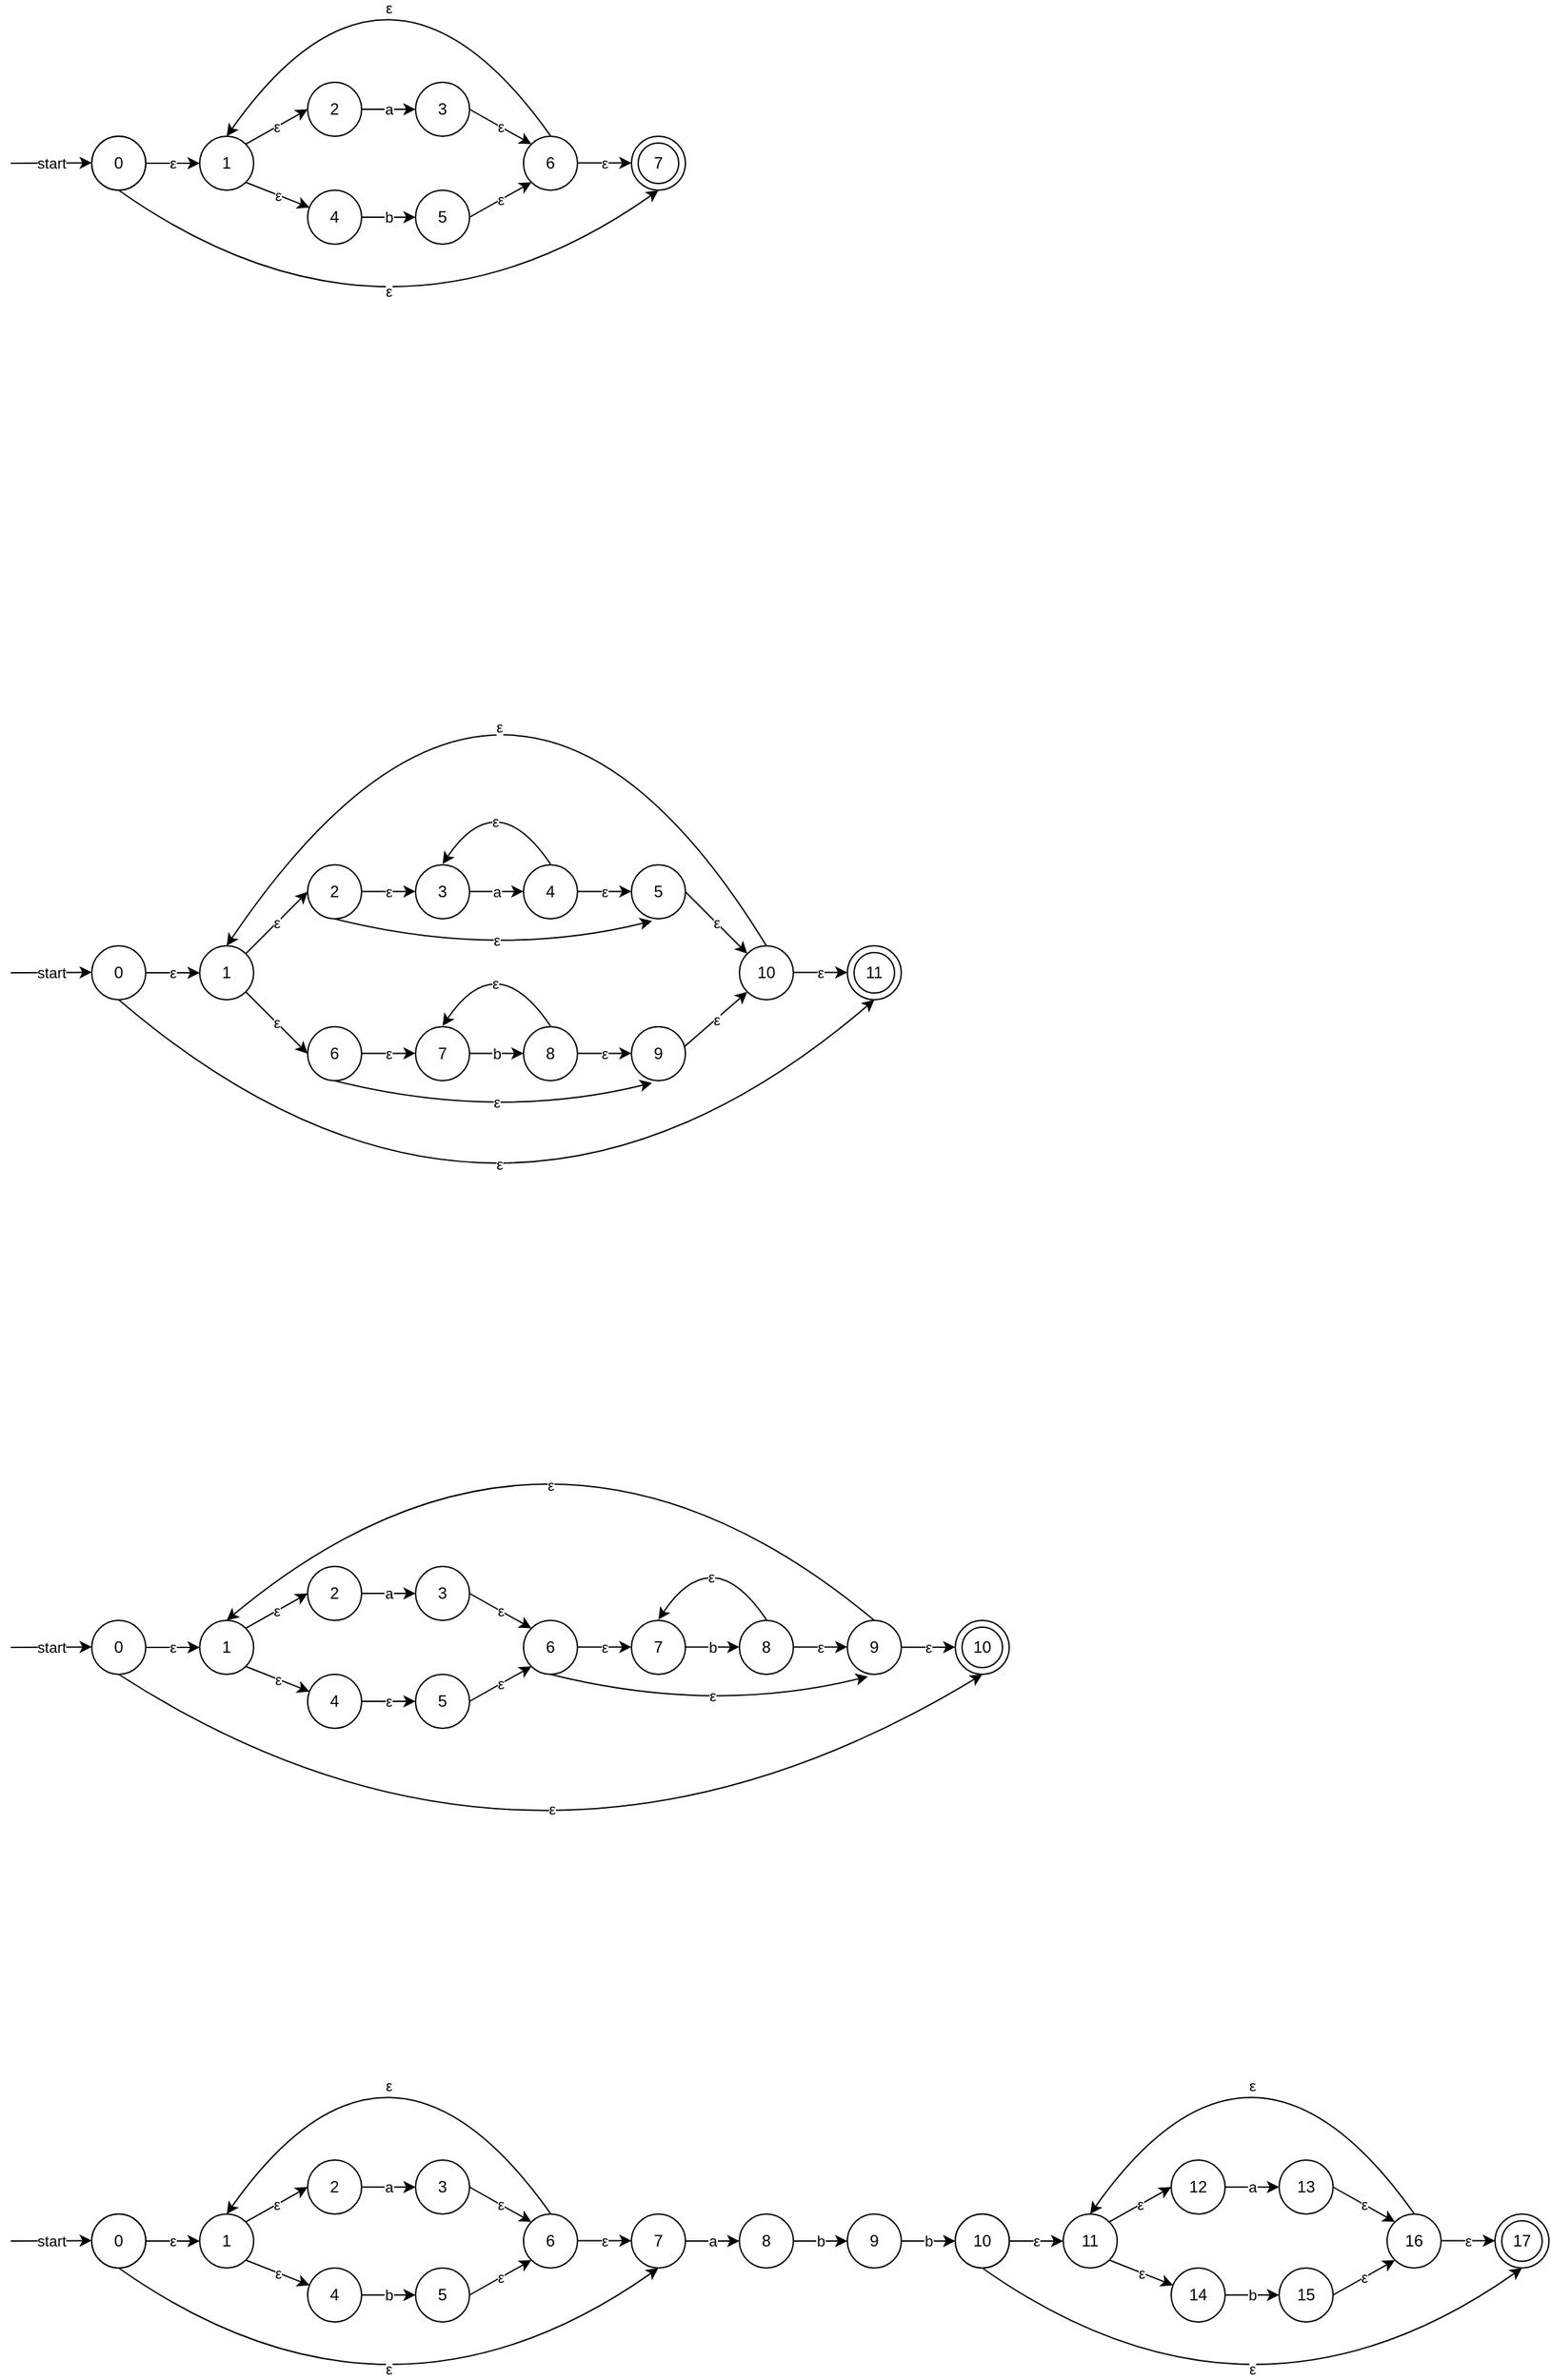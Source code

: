 <mxfile version="21.1.2" type="github">
  <diagram name="第 1 页" id="FzGQrjMJjPNIgCdw_Wz4">
    <mxGraphModel dx="1435" dy="719" grid="1" gridSize="10" guides="1" tooltips="1" connect="1" arrows="1" fold="1" page="1" pageScale="1" pageWidth="827" pageHeight="1169" math="0" shadow="0">
      <root>
        <mxCell id="0" />
        <mxCell id="1" parent="0" />
        <mxCell id="OOd0eDpM8RUQgSAuVJhv-1" value="1" style="ellipse;whiteSpace=wrap;html=1;aspect=fixed;" parent="1" vertex="1">
          <mxGeometry x="200" y="140" width="40" height="40" as="geometry" />
        </mxCell>
        <mxCell id="OOd0eDpM8RUQgSAuVJhv-3" value="2" style="ellipse;whiteSpace=wrap;html=1;aspect=fixed;" parent="1" vertex="1">
          <mxGeometry x="280" y="100" width="40" height="40" as="geometry" />
        </mxCell>
        <mxCell id="OOd0eDpM8RUQgSAuVJhv-4" value="3" style="ellipse;whiteSpace=wrap;html=1;aspect=fixed;" parent="1" vertex="1">
          <mxGeometry x="360" y="100" width="40" height="40" as="geometry" />
        </mxCell>
        <mxCell id="OOd0eDpM8RUQgSAuVJhv-5" value="4" style="ellipse;whiteSpace=wrap;html=1;aspect=fixed;" parent="1" vertex="1">
          <mxGeometry x="280" y="180" width="40" height="40" as="geometry" />
        </mxCell>
        <mxCell id="OOd0eDpM8RUQgSAuVJhv-6" value="5" style="ellipse;whiteSpace=wrap;html=1;aspect=fixed;" parent="1" vertex="1">
          <mxGeometry x="360" y="180" width="40" height="40" as="geometry" />
        </mxCell>
        <mxCell id="OOd0eDpM8RUQgSAuVJhv-7" value="6" style="ellipse;whiteSpace=wrap;html=1;aspect=fixed;" parent="1" vertex="1">
          <mxGeometry x="440" y="140" width="40" height="40" as="geometry" />
        </mxCell>
        <mxCell id="OOd0eDpM8RUQgSAuVJhv-10" value="" style="endArrow=classic;html=1;rounded=0;entryX=0;entryY=0.5;entryDx=0;entryDy=0;exitX=1;exitY=0;exitDx=0;exitDy=0;" parent="1" source="OOd0eDpM8RUQgSAuVJhv-1" target="OOd0eDpM8RUQgSAuVJhv-3" edge="1">
          <mxGeometry relative="1" as="geometry">
            <mxPoint x="230" y="160" as="sourcePoint" />
            <mxPoint x="320" y="170" as="targetPoint" />
          </mxGeometry>
        </mxCell>
        <mxCell id="OOd0eDpM8RUQgSAuVJhv-11" value="ε" style="edgeLabel;resizable=0;html=1;align=center;verticalAlign=middle;" parent="OOd0eDpM8RUQgSAuVJhv-10" connectable="0" vertex="1">
          <mxGeometry relative="1" as="geometry" />
        </mxCell>
        <mxCell id="OOd0eDpM8RUQgSAuVJhv-12" value="" style="endArrow=classic;html=1;rounded=0;exitX=1;exitY=1;exitDx=0;exitDy=0;" parent="1" source="OOd0eDpM8RUQgSAuVJhv-1" target="OOd0eDpM8RUQgSAuVJhv-5" edge="1">
          <mxGeometry relative="1" as="geometry">
            <mxPoint x="234" y="173" as="sourcePoint" />
            <mxPoint x="280" y="147" as="targetPoint" />
          </mxGeometry>
        </mxCell>
        <mxCell id="OOd0eDpM8RUQgSAuVJhv-13" value="ε" style="edgeLabel;resizable=0;html=1;align=center;verticalAlign=middle;" parent="OOd0eDpM8RUQgSAuVJhv-12" connectable="0" vertex="1">
          <mxGeometry relative="1" as="geometry" />
        </mxCell>
        <mxCell id="OOd0eDpM8RUQgSAuVJhv-14" value="" style="endArrow=classic;html=1;rounded=0;entryX=0;entryY=0;entryDx=0;entryDy=0;exitX=1;exitY=0.5;exitDx=0;exitDy=0;" parent="1" source="OOd0eDpM8RUQgSAuVJhv-4" target="OOd0eDpM8RUQgSAuVJhv-7" edge="1">
          <mxGeometry relative="1" as="geometry">
            <mxPoint x="254" y="166" as="sourcePoint" />
            <mxPoint x="300" y="140" as="targetPoint" />
          </mxGeometry>
        </mxCell>
        <mxCell id="OOd0eDpM8RUQgSAuVJhv-15" value="ε" style="edgeLabel;resizable=0;html=1;align=center;verticalAlign=middle;" parent="OOd0eDpM8RUQgSAuVJhv-14" connectable="0" vertex="1">
          <mxGeometry relative="1" as="geometry" />
        </mxCell>
        <mxCell id="OOd0eDpM8RUQgSAuVJhv-16" value="" style="endArrow=classic;html=1;rounded=0;entryX=0;entryY=1;entryDx=0;entryDy=0;exitX=1;exitY=0.5;exitDx=0;exitDy=0;" parent="1" source="OOd0eDpM8RUQgSAuVJhv-6" target="OOd0eDpM8RUQgSAuVJhv-7" edge="1">
          <mxGeometry relative="1" as="geometry">
            <mxPoint x="264" y="176" as="sourcePoint" />
            <mxPoint x="310" y="150" as="targetPoint" />
          </mxGeometry>
        </mxCell>
        <mxCell id="OOd0eDpM8RUQgSAuVJhv-17" value="ε" style="edgeLabel;resizable=0;html=1;align=center;verticalAlign=middle;" parent="OOd0eDpM8RUQgSAuVJhv-16" connectable="0" vertex="1">
          <mxGeometry relative="1" as="geometry" />
        </mxCell>
        <mxCell id="OOd0eDpM8RUQgSAuVJhv-18" value="" style="endArrow=classic;html=1;rounded=0;entryX=0;entryY=0.5;entryDx=0;entryDy=0;exitX=1;exitY=0.5;exitDx=0;exitDy=0;" parent="1" source="OOd0eDpM8RUQgSAuVJhv-3" target="OOd0eDpM8RUQgSAuVJhv-4" edge="1">
          <mxGeometry relative="1" as="geometry">
            <mxPoint x="274" y="186" as="sourcePoint" />
            <mxPoint x="320" y="160" as="targetPoint" />
          </mxGeometry>
        </mxCell>
        <mxCell id="OOd0eDpM8RUQgSAuVJhv-19" value="a" style="edgeLabel;resizable=0;html=1;align=center;verticalAlign=middle;" parent="OOd0eDpM8RUQgSAuVJhv-18" connectable="0" vertex="1">
          <mxGeometry relative="1" as="geometry" />
        </mxCell>
        <mxCell id="OOd0eDpM8RUQgSAuVJhv-20" value="" style="endArrow=classic;html=1;rounded=0;entryX=0;entryY=0.5;entryDx=0;entryDy=0;" parent="1" target="OOd0eDpM8RUQgSAuVJhv-6" edge="1">
          <mxGeometry relative="1" as="geometry">
            <mxPoint x="320" y="200" as="sourcePoint" />
            <mxPoint x="330" y="170" as="targetPoint" />
          </mxGeometry>
        </mxCell>
        <mxCell id="OOd0eDpM8RUQgSAuVJhv-21" value="b" style="edgeLabel;resizable=0;html=1;align=center;verticalAlign=middle;" parent="OOd0eDpM8RUQgSAuVJhv-20" connectable="0" vertex="1">
          <mxGeometry relative="1" as="geometry" />
        </mxCell>
        <mxCell id="OOd0eDpM8RUQgSAuVJhv-22" value="" style="ellipse;whiteSpace=wrap;html=1;aspect=fixed;" parent="1" vertex="1">
          <mxGeometry x="120" y="140" width="40" height="40" as="geometry" />
        </mxCell>
        <mxCell id="OOd0eDpM8RUQgSAuVJhv-24" value="" style="ellipse;whiteSpace=wrap;html=1;aspect=fixed;" parent="1" vertex="1">
          <mxGeometry x="520" y="140" width="40" height="40" as="geometry" />
        </mxCell>
        <mxCell id="OOd0eDpM8RUQgSAuVJhv-23" value="7" style="ellipse;whiteSpace=wrap;html=1;aspect=fixed;" parent="1" vertex="1">
          <mxGeometry x="525" y="145" width="30" height="30" as="geometry" />
        </mxCell>
        <mxCell id="OOd0eDpM8RUQgSAuVJhv-25" value="" style="endArrow=classic;html=1;rounded=0;" parent="1" edge="1">
          <mxGeometry relative="1" as="geometry">
            <mxPoint x="160" y="160" as="sourcePoint" />
            <mxPoint x="200" y="160" as="targetPoint" />
          </mxGeometry>
        </mxCell>
        <mxCell id="OOd0eDpM8RUQgSAuVJhv-26" value="ε" style="edgeLabel;resizable=0;html=1;align=center;verticalAlign=middle;" parent="OOd0eDpM8RUQgSAuVJhv-25" connectable="0" vertex="1">
          <mxGeometry relative="1" as="geometry" />
        </mxCell>
        <mxCell id="OOd0eDpM8RUQgSAuVJhv-27" value="" style="endArrow=classic;html=1;rounded=0;" parent="1" edge="1">
          <mxGeometry relative="1" as="geometry">
            <mxPoint x="480" y="159.8" as="sourcePoint" />
            <mxPoint x="520" y="159.8" as="targetPoint" />
          </mxGeometry>
        </mxCell>
        <mxCell id="OOd0eDpM8RUQgSAuVJhv-28" value="ε" style="edgeLabel;resizable=0;html=1;align=center;verticalAlign=middle;" parent="OOd0eDpM8RUQgSAuVJhv-27" connectable="0" vertex="1">
          <mxGeometry relative="1" as="geometry" />
        </mxCell>
        <mxCell id="OOd0eDpM8RUQgSAuVJhv-29" value="" style="endArrow=classic;html=1;entryX=0.5;entryY=0;entryDx=0;entryDy=0;curved=1;" parent="1" target="OOd0eDpM8RUQgSAuVJhv-1" edge="1">
          <mxGeometry relative="1" as="geometry">
            <mxPoint x="460" y="139.6" as="sourcePoint" />
            <mxPoint x="500" y="139.6" as="targetPoint" />
            <Array as="points">
              <mxPoint x="340" y="-30" />
            </Array>
          </mxGeometry>
        </mxCell>
        <mxCell id="OOd0eDpM8RUQgSAuVJhv-30" value="ε" style="edgeLabel;resizable=0;html=1;align=center;verticalAlign=middle;" parent="OOd0eDpM8RUQgSAuVJhv-29" connectable="0" vertex="1">
          <mxGeometry relative="1" as="geometry">
            <mxPoint y="75" as="offset" />
          </mxGeometry>
        </mxCell>
        <mxCell id="OOd0eDpM8RUQgSAuVJhv-31" value="" style="endArrow=classic;html=1;exitX=0.5;exitY=1;exitDx=0;exitDy=0;entryX=0.5;entryY=1;entryDx=0;entryDy=0;curved=1;" parent="1" source="OOd0eDpM8RUQgSAuVJhv-22" target="OOd0eDpM8RUQgSAuVJhv-24" edge="1">
          <mxGeometry relative="1" as="geometry">
            <mxPoint x="260" y="131" as="sourcePoint" />
            <mxPoint x="360" y="131" as="targetPoint" />
            <Array as="points">
              <mxPoint x="340" y="321" />
            </Array>
          </mxGeometry>
        </mxCell>
        <mxCell id="OOd0eDpM8RUQgSAuVJhv-32" value="ε" style="edgeLabel;resizable=0;html=1;align=center;verticalAlign=middle;" parent="OOd0eDpM8RUQgSAuVJhv-31" connectable="0" vertex="1">
          <mxGeometry relative="1" as="geometry">
            <mxPoint y="-66" as="offset" />
          </mxGeometry>
        </mxCell>
        <mxCell id="OOd0eDpM8RUQgSAuVJhv-33" value="" style="endArrow=classic;html=1;rounded=0;" parent="1" edge="1">
          <mxGeometry relative="1" as="geometry">
            <mxPoint x="60" y="160" as="sourcePoint" />
            <mxPoint x="120" y="159.66" as="targetPoint" />
          </mxGeometry>
        </mxCell>
        <mxCell id="OOd0eDpM8RUQgSAuVJhv-34" value="start" style="edgeLabel;resizable=0;html=1;align=center;verticalAlign=middle;" parent="OOd0eDpM8RUQgSAuVJhv-33" connectable="0" vertex="1">
          <mxGeometry relative="1" as="geometry">
            <mxPoint as="offset" />
          </mxGeometry>
        </mxCell>
        <mxCell id="OOd0eDpM8RUQgSAuVJhv-121" value="start" style="edgeLabel;resizable=0;html=1;align=center;verticalAlign=middle;" parent="OOd0eDpM8RUQgSAuVJhv-33" connectable="0" vertex="1">
          <mxGeometry relative="1" as="geometry">
            <mxPoint as="offset" />
          </mxGeometry>
        </mxCell>
        <mxCell id="OOd0eDpM8RUQgSAuVJhv-65" value="3" style="ellipse;whiteSpace=wrap;html=1;aspect=fixed;" parent="1" vertex="1">
          <mxGeometry x="360" y="680.0" width="40" height="40" as="geometry" />
        </mxCell>
        <mxCell id="OOd0eDpM8RUQgSAuVJhv-66" value="4" style="ellipse;whiteSpace=wrap;html=1;aspect=fixed;" parent="1" vertex="1">
          <mxGeometry x="440" y="680.0" width="40" height="40" as="geometry" />
        </mxCell>
        <mxCell id="OOd0eDpM8RUQgSAuVJhv-67" value="" style="endArrow=classic;html=1;rounded=0;entryX=0;entryY=0.5;entryDx=0;entryDy=0;exitX=1;exitY=0.5;exitDx=0;exitDy=0;" parent="1" edge="1">
          <mxGeometry relative="1" as="geometry">
            <mxPoint x="400" y="699.71" as="sourcePoint" />
            <mxPoint x="440" y="699.71" as="targetPoint" />
          </mxGeometry>
        </mxCell>
        <mxCell id="OOd0eDpM8RUQgSAuVJhv-68" value="a" style="edgeLabel;resizable=0;html=1;align=center;verticalAlign=middle;" parent="OOd0eDpM8RUQgSAuVJhv-67" connectable="0" vertex="1">
          <mxGeometry relative="1" as="geometry" />
        </mxCell>
        <mxCell id="OOd0eDpM8RUQgSAuVJhv-69" value="2" style="ellipse;whiteSpace=wrap;html=1;aspect=fixed;" parent="1" vertex="1">
          <mxGeometry x="280" y="680.0" width="40" height="40" as="geometry" />
        </mxCell>
        <mxCell id="OOd0eDpM8RUQgSAuVJhv-70" value="5" style="ellipse;whiteSpace=wrap;html=1;aspect=fixed;" parent="1" vertex="1">
          <mxGeometry x="520" y="680.0" width="40" height="40" as="geometry" />
        </mxCell>
        <mxCell id="OOd0eDpM8RUQgSAuVJhv-72" value="" style="endArrow=classic;html=1;rounded=0;" parent="1" edge="1">
          <mxGeometry relative="1" as="geometry">
            <mxPoint x="320" y="699.71" as="sourcePoint" />
            <mxPoint x="360" y="699.71" as="targetPoint" />
          </mxGeometry>
        </mxCell>
        <mxCell id="OOd0eDpM8RUQgSAuVJhv-73" value="ε" style="edgeLabel;resizable=0;html=1;align=center;verticalAlign=middle;" parent="OOd0eDpM8RUQgSAuVJhv-72" connectable="0" vertex="1">
          <mxGeometry relative="1" as="geometry" />
        </mxCell>
        <mxCell id="OOd0eDpM8RUQgSAuVJhv-74" value="" style="endArrow=classic;html=1;rounded=0;" parent="1" edge="1">
          <mxGeometry relative="1" as="geometry">
            <mxPoint x="480" y="699.71" as="sourcePoint" />
            <mxPoint x="520" y="699.71" as="targetPoint" />
          </mxGeometry>
        </mxCell>
        <mxCell id="OOd0eDpM8RUQgSAuVJhv-75" value="ε" style="edgeLabel;resizable=0;html=1;align=center;verticalAlign=middle;" parent="OOd0eDpM8RUQgSAuVJhv-74" connectable="0" vertex="1">
          <mxGeometry relative="1" as="geometry" />
        </mxCell>
        <mxCell id="OOd0eDpM8RUQgSAuVJhv-79" value="" style="endArrow=classic;html=1;exitX=0.5;exitY=0;exitDx=0;exitDy=0;entryX=0.5;entryY=0;entryDx=0;entryDy=0;curved=1;" parent="1" edge="1">
          <mxGeometry relative="1" as="geometry">
            <mxPoint x="460" y="679.43" as="sourcePoint" />
            <mxPoint x="380" y="679.43" as="targetPoint" />
            <Array as="points">
              <mxPoint x="420" y="620" />
            </Array>
          </mxGeometry>
        </mxCell>
        <mxCell id="OOd0eDpM8RUQgSAuVJhv-80" value="ε" style="edgeLabel;resizable=0;html=1;align=center;verticalAlign=middle;" parent="OOd0eDpM8RUQgSAuVJhv-79" connectable="0" vertex="1">
          <mxGeometry relative="1" as="geometry">
            <mxPoint x="-1" y="28" as="offset" />
          </mxGeometry>
        </mxCell>
        <mxCell id="OOd0eDpM8RUQgSAuVJhv-81" value="" style="endArrow=classic;html=1;entryX=0.382;entryY=1.039;entryDx=0;entryDy=0;entryPerimeter=0;curved=1;" parent="1" target="OOd0eDpM8RUQgSAuVJhv-70" edge="1">
          <mxGeometry relative="1" as="geometry">
            <mxPoint x="300" y="720" as="sourcePoint" />
            <mxPoint x="400" y="720" as="targetPoint" />
            <Array as="points">
              <mxPoint x="420" y="750" />
            </Array>
          </mxGeometry>
        </mxCell>
        <mxCell id="OOd0eDpM8RUQgSAuVJhv-82" value="ε" style="edgeLabel;resizable=0;html=1;align=center;verticalAlign=middle;" parent="OOd0eDpM8RUQgSAuVJhv-81" connectable="0" vertex="1">
          <mxGeometry relative="1" as="geometry">
            <mxPoint x="2" y="-14" as="offset" />
          </mxGeometry>
        </mxCell>
        <mxCell id="OOd0eDpM8RUQgSAuVJhv-96" value="7" style="ellipse;whiteSpace=wrap;html=1;aspect=fixed;" parent="1" vertex="1">
          <mxGeometry x="360" y="800.0" width="40" height="40" as="geometry" />
        </mxCell>
        <mxCell id="OOd0eDpM8RUQgSAuVJhv-97" value="8" style="ellipse;whiteSpace=wrap;html=1;aspect=fixed;" parent="1" vertex="1">
          <mxGeometry x="440" y="800.0" width="40" height="40" as="geometry" />
        </mxCell>
        <mxCell id="OOd0eDpM8RUQgSAuVJhv-98" value="" style="endArrow=classic;html=1;rounded=0;entryX=0;entryY=0.5;entryDx=0;entryDy=0;exitX=1;exitY=0.5;exitDx=0;exitDy=0;" parent="1" edge="1">
          <mxGeometry relative="1" as="geometry">
            <mxPoint x="400" y="819.71" as="sourcePoint" />
            <mxPoint x="440" y="819.71" as="targetPoint" />
          </mxGeometry>
        </mxCell>
        <mxCell id="OOd0eDpM8RUQgSAuVJhv-99" value="b" style="edgeLabel;resizable=0;html=1;align=center;verticalAlign=middle;" parent="OOd0eDpM8RUQgSAuVJhv-98" connectable="0" vertex="1">
          <mxGeometry relative="1" as="geometry" />
        </mxCell>
        <mxCell id="OOd0eDpM8RUQgSAuVJhv-100" value="6" style="ellipse;whiteSpace=wrap;html=1;aspect=fixed;" parent="1" vertex="1">
          <mxGeometry x="280" y="800.0" width="40" height="40" as="geometry" />
        </mxCell>
        <mxCell id="OOd0eDpM8RUQgSAuVJhv-101" value="9" style="ellipse;whiteSpace=wrap;html=1;aspect=fixed;" parent="1" vertex="1">
          <mxGeometry x="520" y="800.0" width="40" height="40" as="geometry" />
        </mxCell>
        <mxCell id="OOd0eDpM8RUQgSAuVJhv-102" value="" style="endArrow=classic;html=1;rounded=0;" parent="1" edge="1">
          <mxGeometry relative="1" as="geometry">
            <mxPoint x="320" y="819.71" as="sourcePoint" />
            <mxPoint x="360" y="819.71" as="targetPoint" />
          </mxGeometry>
        </mxCell>
        <mxCell id="OOd0eDpM8RUQgSAuVJhv-103" value="ε" style="edgeLabel;resizable=0;html=1;align=center;verticalAlign=middle;" parent="OOd0eDpM8RUQgSAuVJhv-102" connectable="0" vertex="1">
          <mxGeometry relative="1" as="geometry" />
        </mxCell>
        <mxCell id="OOd0eDpM8RUQgSAuVJhv-104" value="" style="endArrow=classic;html=1;rounded=0;" parent="1" edge="1">
          <mxGeometry relative="1" as="geometry">
            <mxPoint x="480" y="819.71" as="sourcePoint" />
            <mxPoint x="520" y="819.71" as="targetPoint" />
          </mxGeometry>
        </mxCell>
        <mxCell id="OOd0eDpM8RUQgSAuVJhv-105" value="ε" style="edgeLabel;resizable=0;html=1;align=center;verticalAlign=middle;" parent="OOd0eDpM8RUQgSAuVJhv-104" connectable="0" vertex="1">
          <mxGeometry relative="1" as="geometry" />
        </mxCell>
        <mxCell id="OOd0eDpM8RUQgSAuVJhv-106" value="" style="endArrow=classic;html=1;exitX=0.5;exitY=0;exitDx=0;exitDy=0;entryX=0.5;entryY=0;entryDx=0;entryDy=0;curved=1;" parent="1" edge="1">
          <mxGeometry relative="1" as="geometry">
            <mxPoint x="460" y="799.43" as="sourcePoint" />
            <mxPoint x="380" y="799.43" as="targetPoint" />
            <Array as="points">
              <mxPoint x="420" y="740" />
            </Array>
          </mxGeometry>
        </mxCell>
        <mxCell id="OOd0eDpM8RUQgSAuVJhv-107" value="ε" style="edgeLabel;resizable=0;html=1;align=center;verticalAlign=middle;" parent="OOd0eDpM8RUQgSAuVJhv-106" connectable="0" vertex="1">
          <mxGeometry relative="1" as="geometry">
            <mxPoint x="-1" y="28" as="offset" />
          </mxGeometry>
        </mxCell>
        <mxCell id="OOd0eDpM8RUQgSAuVJhv-108" value="" style="endArrow=classic;html=1;entryX=0.382;entryY=1.039;entryDx=0;entryDy=0;entryPerimeter=0;curved=1;" parent="1" target="OOd0eDpM8RUQgSAuVJhv-101" edge="1">
          <mxGeometry relative="1" as="geometry">
            <mxPoint x="300" y="840" as="sourcePoint" />
            <mxPoint x="400" y="840" as="targetPoint" />
            <Array as="points">
              <mxPoint x="420" y="870" />
            </Array>
          </mxGeometry>
        </mxCell>
        <mxCell id="OOd0eDpM8RUQgSAuVJhv-109" value="ε" style="edgeLabel;resizable=0;html=1;align=center;verticalAlign=middle;" parent="OOd0eDpM8RUQgSAuVJhv-108" connectable="0" vertex="1">
          <mxGeometry relative="1" as="geometry">
            <mxPoint x="2" y="-14" as="offset" />
          </mxGeometry>
        </mxCell>
        <mxCell id="OOd0eDpM8RUQgSAuVJhv-110" value="1" style="ellipse;whiteSpace=wrap;html=1;aspect=fixed;" parent="1" vertex="1">
          <mxGeometry x="200" y="740" width="40" height="40" as="geometry" />
        </mxCell>
        <mxCell id="OOd0eDpM8RUQgSAuVJhv-111" value="" style="endArrow=classic;html=1;rounded=0;entryX=0;entryY=0.5;entryDx=0;entryDy=0;exitX=1;exitY=0;exitDx=0;exitDy=0;" parent="1" source="OOd0eDpM8RUQgSAuVJhv-110" target="OOd0eDpM8RUQgSAuVJhv-69" edge="1">
          <mxGeometry relative="1" as="geometry">
            <mxPoint x="210" y="760" as="sourcePoint" />
            <mxPoint x="260" y="720" as="targetPoint" />
          </mxGeometry>
        </mxCell>
        <mxCell id="OOd0eDpM8RUQgSAuVJhv-112" value="ε" style="edgeLabel;resizable=0;html=1;align=center;verticalAlign=middle;" parent="OOd0eDpM8RUQgSAuVJhv-111" connectable="0" vertex="1">
          <mxGeometry relative="1" as="geometry" />
        </mxCell>
        <mxCell id="OOd0eDpM8RUQgSAuVJhv-113" value="" style="endArrow=classic;html=1;rounded=0;exitX=1;exitY=1;exitDx=0;exitDy=0;entryX=0;entryY=0.5;entryDx=0;entryDy=0;" parent="1" source="OOd0eDpM8RUQgSAuVJhv-110" target="OOd0eDpM8RUQgSAuVJhv-100" edge="1">
          <mxGeometry relative="1" as="geometry">
            <mxPoint x="214" y="773" as="sourcePoint" />
            <mxPoint x="261" y="793" as="targetPoint" />
          </mxGeometry>
        </mxCell>
        <mxCell id="OOd0eDpM8RUQgSAuVJhv-114" value="ε" style="edgeLabel;resizable=0;html=1;align=center;verticalAlign=middle;" parent="OOd0eDpM8RUQgSAuVJhv-113" connectable="0" vertex="1">
          <mxGeometry relative="1" as="geometry" />
        </mxCell>
        <mxCell id="OOd0eDpM8RUQgSAuVJhv-115" value="10" style="ellipse;whiteSpace=wrap;html=1;aspect=fixed;" parent="1" vertex="1">
          <mxGeometry x="600" y="740" width="40" height="40" as="geometry" />
        </mxCell>
        <mxCell id="OOd0eDpM8RUQgSAuVJhv-116" value="" style="endArrow=classic;html=1;rounded=0;entryX=0;entryY=0;entryDx=0;entryDy=0;exitX=1;exitY=0.5;exitDx=0;exitDy=0;" parent="1" source="OOd0eDpM8RUQgSAuVJhv-70" target="OOd0eDpM8RUQgSAuVJhv-115" edge="1">
          <mxGeometry relative="1" as="geometry">
            <mxPoint x="570" y="720" as="sourcePoint" />
            <mxPoint x="470" y="740" as="targetPoint" />
          </mxGeometry>
        </mxCell>
        <mxCell id="OOd0eDpM8RUQgSAuVJhv-117" value="ε" style="edgeLabel;resizable=0;html=1;align=center;verticalAlign=middle;" parent="OOd0eDpM8RUQgSAuVJhv-116" connectable="0" vertex="1">
          <mxGeometry relative="1" as="geometry" />
        </mxCell>
        <mxCell id="OOd0eDpM8RUQgSAuVJhv-118" value="" style="endArrow=classic;html=1;rounded=0;entryX=0;entryY=1;entryDx=0;entryDy=0;exitX=0.982;exitY=0.368;exitDx=0;exitDy=0;exitPerimeter=0;" parent="1" source="OOd0eDpM8RUQgSAuVJhv-101" target="OOd0eDpM8RUQgSAuVJhv-115" edge="1">
          <mxGeometry relative="1" as="geometry">
            <mxPoint x="570" y="800" as="sourcePoint" />
            <mxPoint x="480" y="750" as="targetPoint" />
          </mxGeometry>
        </mxCell>
        <mxCell id="OOd0eDpM8RUQgSAuVJhv-119" value="ε" style="edgeLabel;resizable=0;html=1;align=center;verticalAlign=middle;" parent="OOd0eDpM8RUQgSAuVJhv-118" connectable="0" vertex="1">
          <mxGeometry relative="1" as="geometry" />
        </mxCell>
        <mxCell id="OOd0eDpM8RUQgSAuVJhv-120" value="0" style="ellipse;whiteSpace=wrap;html=1;aspect=fixed;" parent="1" vertex="1">
          <mxGeometry x="120" y="140" width="40" height="40" as="geometry" />
        </mxCell>
        <mxCell id="OOd0eDpM8RUQgSAuVJhv-122" value="" style="endArrow=classic;html=1;rounded=0;" parent="1" edge="1">
          <mxGeometry relative="1" as="geometry">
            <mxPoint x="160" y="760" as="sourcePoint" />
            <mxPoint x="200" y="760" as="targetPoint" />
          </mxGeometry>
        </mxCell>
        <mxCell id="OOd0eDpM8RUQgSAuVJhv-123" value="ε" style="edgeLabel;resizable=0;html=1;align=center;verticalAlign=middle;" parent="OOd0eDpM8RUQgSAuVJhv-122" connectable="0" vertex="1">
          <mxGeometry relative="1" as="geometry" />
        </mxCell>
        <mxCell id="OOd0eDpM8RUQgSAuVJhv-124" value="" style="endArrow=classic;html=1;rounded=0;" parent="1" edge="1">
          <mxGeometry relative="1" as="geometry">
            <mxPoint x="60" y="760" as="sourcePoint" />
            <mxPoint x="120" y="759.66" as="targetPoint" />
          </mxGeometry>
        </mxCell>
        <mxCell id="OOd0eDpM8RUQgSAuVJhv-125" value="start" style="edgeLabel;resizable=0;html=1;align=center;verticalAlign=middle;" parent="OOd0eDpM8RUQgSAuVJhv-124" connectable="0" vertex="1">
          <mxGeometry relative="1" as="geometry">
            <mxPoint as="offset" />
          </mxGeometry>
        </mxCell>
        <mxCell id="OOd0eDpM8RUQgSAuVJhv-126" value="start" style="edgeLabel;resizable=0;html=1;align=center;verticalAlign=middle;" parent="OOd0eDpM8RUQgSAuVJhv-124" connectable="0" vertex="1">
          <mxGeometry relative="1" as="geometry">
            <mxPoint as="offset" />
          </mxGeometry>
        </mxCell>
        <mxCell id="OOd0eDpM8RUQgSAuVJhv-127" value="0" style="ellipse;whiteSpace=wrap;html=1;aspect=fixed;" parent="1" vertex="1">
          <mxGeometry x="120" y="740" width="40" height="40" as="geometry" />
        </mxCell>
        <mxCell id="OOd0eDpM8RUQgSAuVJhv-128" value="" style="ellipse;whiteSpace=wrap;html=1;aspect=fixed;" parent="1" vertex="1">
          <mxGeometry x="680" y="740" width="40" height="40" as="geometry" />
        </mxCell>
        <mxCell id="OOd0eDpM8RUQgSAuVJhv-129" value="11" style="ellipse;whiteSpace=wrap;html=1;aspect=fixed;" parent="1" vertex="1">
          <mxGeometry x="685" y="745" width="30" height="30" as="geometry" />
        </mxCell>
        <mxCell id="OOd0eDpM8RUQgSAuVJhv-130" value="" style="endArrow=classic;html=1;rounded=0;" parent="1" edge="1">
          <mxGeometry relative="1" as="geometry">
            <mxPoint x="640" y="759.8" as="sourcePoint" />
            <mxPoint x="680" y="759.8" as="targetPoint" />
          </mxGeometry>
        </mxCell>
        <mxCell id="OOd0eDpM8RUQgSAuVJhv-131" value="ε" style="edgeLabel;resizable=0;html=1;align=center;verticalAlign=middle;" parent="OOd0eDpM8RUQgSAuVJhv-130" connectable="0" vertex="1">
          <mxGeometry relative="1" as="geometry" />
        </mxCell>
        <mxCell id="OOd0eDpM8RUQgSAuVJhv-132" value="" style="endArrow=classic;html=1;exitX=0.5;exitY=0;exitDx=0;exitDy=0;entryX=0.5;entryY=0;entryDx=0;entryDy=0;curved=1;" parent="1" source="OOd0eDpM8RUQgSAuVJhv-115" target="OOd0eDpM8RUQgSAuVJhv-110" edge="1">
          <mxGeometry relative="1" as="geometry">
            <mxPoint x="330" y="550" as="sourcePoint" />
            <mxPoint x="430" y="550" as="targetPoint" />
            <Array as="points">
              <mxPoint x="430" y="430" />
            </Array>
          </mxGeometry>
        </mxCell>
        <mxCell id="OOd0eDpM8RUQgSAuVJhv-133" value="ε" style="edgeLabel;resizable=0;html=1;align=center;verticalAlign=middle;" parent="OOd0eDpM8RUQgSAuVJhv-132" connectable="0" vertex="1">
          <mxGeometry relative="1" as="geometry">
            <mxPoint x="-5" y="143" as="offset" />
          </mxGeometry>
        </mxCell>
        <mxCell id="OOd0eDpM8RUQgSAuVJhv-134" value="" style="endArrow=classic;html=1;entryX=0.5;entryY=1;entryDx=0;entryDy=0;curved=1;exitX=0.5;exitY=1;exitDx=0;exitDy=0;" parent="1" source="OOd0eDpM8RUQgSAuVJhv-127" target="OOd0eDpM8RUQgSAuVJhv-128" edge="1">
          <mxGeometry relative="1" as="geometry">
            <mxPoint x="120" y="780" as="sourcePoint" />
            <mxPoint x="220" y="780" as="targetPoint" />
            <Array as="points">
              <mxPoint x="420" y="1020" />
            </Array>
          </mxGeometry>
        </mxCell>
        <mxCell id="OOd0eDpM8RUQgSAuVJhv-135" value="ε" style="edgeLabel;resizable=0;html=1;align=center;verticalAlign=middle;" parent="OOd0eDpM8RUQgSAuVJhv-134" connectable="0" vertex="1">
          <mxGeometry relative="1" as="geometry">
            <mxPoint x="2" y="-118" as="offset" />
          </mxGeometry>
        </mxCell>
        <mxCell id="OOd0eDpM8RUQgSAuVJhv-137" value="1" style="ellipse;whiteSpace=wrap;html=1;aspect=fixed;" parent="1" vertex="1">
          <mxGeometry x="200" y="1240" width="40" height="40" as="geometry" />
        </mxCell>
        <mxCell id="OOd0eDpM8RUQgSAuVJhv-138" value="2" style="ellipse;whiteSpace=wrap;html=1;aspect=fixed;" parent="1" vertex="1">
          <mxGeometry x="280" y="1200" width="40" height="40" as="geometry" />
        </mxCell>
        <mxCell id="OOd0eDpM8RUQgSAuVJhv-139" value="3" style="ellipse;whiteSpace=wrap;html=1;aspect=fixed;" parent="1" vertex="1">
          <mxGeometry x="360" y="1200" width="40" height="40" as="geometry" />
        </mxCell>
        <mxCell id="OOd0eDpM8RUQgSAuVJhv-140" value="4" style="ellipse;whiteSpace=wrap;html=1;aspect=fixed;" parent="1" vertex="1">
          <mxGeometry x="280" y="1280" width="40" height="40" as="geometry" />
        </mxCell>
        <mxCell id="OOd0eDpM8RUQgSAuVJhv-141" value="5" style="ellipse;whiteSpace=wrap;html=1;aspect=fixed;" parent="1" vertex="1">
          <mxGeometry x="360" y="1280" width="40" height="40" as="geometry" />
        </mxCell>
        <mxCell id="OOd0eDpM8RUQgSAuVJhv-142" value="6" style="ellipse;whiteSpace=wrap;html=1;aspect=fixed;" parent="1" vertex="1">
          <mxGeometry x="440" y="1240" width="40" height="40" as="geometry" />
        </mxCell>
        <mxCell id="OOd0eDpM8RUQgSAuVJhv-143" value="" style="endArrow=classic;html=1;rounded=0;entryX=0;entryY=0.5;entryDx=0;entryDy=0;exitX=1;exitY=0;exitDx=0;exitDy=0;" parent="1" source="OOd0eDpM8RUQgSAuVJhv-137" target="OOd0eDpM8RUQgSAuVJhv-138" edge="1">
          <mxGeometry relative="1" as="geometry">
            <mxPoint x="230" y="1260" as="sourcePoint" />
            <mxPoint x="320" y="1270" as="targetPoint" />
          </mxGeometry>
        </mxCell>
        <mxCell id="OOd0eDpM8RUQgSAuVJhv-144" value="ε" style="edgeLabel;resizable=0;html=1;align=center;verticalAlign=middle;" parent="OOd0eDpM8RUQgSAuVJhv-143" connectable="0" vertex="1">
          <mxGeometry relative="1" as="geometry" />
        </mxCell>
        <mxCell id="OOd0eDpM8RUQgSAuVJhv-145" value="" style="endArrow=classic;html=1;rounded=0;exitX=1;exitY=1;exitDx=0;exitDy=0;" parent="1" source="OOd0eDpM8RUQgSAuVJhv-137" target="OOd0eDpM8RUQgSAuVJhv-140" edge="1">
          <mxGeometry relative="1" as="geometry">
            <mxPoint x="234" y="1273" as="sourcePoint" />
            <mxPoint x="280" y="1247" as="targetPoint" />
          </mxGeometry>
        </mxCell>
        <mxCell id="OOd0eDpM8RUQgSAuVJhv-146" value="ε" style="edgeLabel;resizable=0;html=1;align=center;verticalAlign=middle;" parent="OOd0eDpM8RUQgSAuVJhv-145" connectable="0" vertex="1">
          <mxGeometry relative="1" as="geometry" />
        </mxCell>
        <mxCell id="OOd0eDpM8RUQgSAuVJhv-147" value="" style="endArrow=classic;html=1;rounded=0;entryX=0;entryY=0;entryDx=0;entryDy=0;exitX=1;exitY=0.5;exitDx=0;exitDy=0;" parent="1" source="OOd0eDpM8RUQgSAuVJhv-139" target="OOd0eDpM8RUQgSAuVJhv-142" edge="1">
          <mxGeometry relative="1" as="geometry">
            <mxPoint x="254" y="1266" as="sourcePoint" />
            <mxPoint x="300" y="1240" as="targetPoint" />
          </mxGeometry>
        </mxCell>
        <mxCell id="OOd0eDpM8RUQgSAuVJhv-148" value="ε" style="edgeLabel;resizable=0;html=1;align=center;verticalAlign=middle;" parent="OOd0eDpM8RUQgSAuVJhv-147" connectable="0" vertex="1">
          <mxGeometry relative="1" as="geometry" />
        </mxCell>
        <mxCell id="OOd0eDpM8RUQgSAuVJhv-149" value="" style="endArrow=classic;html=1;rounded=0;entryX=0;entryY=1;entryDx=0;entryDy=0;exitX=1;exitY=0.5;exitDx=0;exitDy=0;" parent="1" source="OOd0eDpM8RUQgSAuVJhv-141" target="OOd0eDpM8RUQgSAuVJhv-142" edge="1">
          <mxGeometry relative="1" as="geometry">
            <mxPoint x="264" y="1276" as="sourcePoint" />
            <mxPoint x="310" y="1250" as="targetPoint" />
          </mxGeometry>
        </mxCell>
        <mxCell id="OOd0eDpM8RUQgSAuVJhv-150" value="ε" style="edgeLabel;resizable=0;html=1;align=center;verticalAlign=middle;" parent="OOd0eDpM8RUQgSAuVJhv-149" connectable="0" vertex="1">
          <mxGeometry relative="1" as="geometry" />
        </mxCell>
        <mxCell id="OOd0eDpM8RUQgSAuVJhv-151" value="" style="endArrow=classic;html=1;rounded=0;entryX=0;entryY=0.5;entryDx=0;entryDy=0;exitX=1;exitY=0.5;exitDx=0;exitDy=0;" parent="1" source="OOd0eDpM8RUQgSAuVJhv-138" target="OOd0eDpM8RUQgSAuVJhv-139" edge="1">
          <mxGeometry relative="1" as="geometry">
            <mxPoint x="274" y="1286" as="sourcePoint" />
            <mxPoint x="320" y="1260" as="targetPoint" />
          </mxGeometry>
        </mxCell>
        <mxCell id="OOd0eDpM8RUQgSAuVJhv-152" value="a" style="edgeLabel;resizable=0;html=1;align=center;verticalAlign=middle;" parent="OOd0eDpM8RUQgSAuVJhv-151" connectable="0" vertex="1">
          <mxGeometry relative="1" as="geometry" />
        </mxCell>
        <mxCell id="OOd0eDpM8RUQgSAuVJhv-153" value="" style="endArrow=classic;html=1;rounded=0;entryX=0;entryY=0.5;entryDx=0;entryDy=0;" parent="1" target="OOd0eDpM8RUQgSAuVJhv-141" edge="1">
          <mxGeometry relative="1" as="geometry">
            <mxPoint x="320" y="1300" as="sourcePoint" />
            <mxPoint x="330" y="1270" as="targetPoint" />
          </mxGeometry>
        </mxCell>
        <mxCell id="OOd0eDpM8RUQgSAuVJhv-154" value="ε" style="edgeLabel;resizable=0;html=1;align=center;verticalAlign=middle;" parent="OOd0eDpM8RUQgSAuVJhv-153" connectable="0" vertex="1">
          <mxGeometry relative="1" as="geometry" />
        </mxCell>
        <mxCell id="OOd0eDpM8RUQgSAuVJhv-156" value="7" style="ellipse;whiteSpace=wrap;html=1;aspect=fixed;" parent="1" vertex="1">
          <mxGeometry x="520" y="1240" width="40" height="40" as="geometry" />
        </mxCell>
        <mxCell id="OOd0eDpM8RUQgSAuVJhv-157" value="8" style="ellipse;whiteSpace=wrap;html=1;aspect=fixed;" parent="1" vertex="1">
          <mxGeometry x="600" y="1240" width="40" height="40" as="geometry" />
        </mxCell>
        <mxCell id="OOd0eDpM8RUQgSAuVJhv-158" value="" style="endArrow=classic;html=1;rounded=0;entryX=0;entryY=0.5;entryDx=0;entryDy=0;exitX=1;exitY=0.5;exitDx=0;exitDy=0;" parent="1" edge="1">
          <mxGeometry relative="1" as="geometry">
            <mxPoint x="560" y="1259.71" as="sourcePoint" />
            <mxPoint x="600" y="1259.71" as="targetPoint" />
          </mxGeometry>
        </mxCell>
        <mxCell id="OOd0eDpM8RUQgSAuVJhv-159" value="b" style="edgeLabel;resizable=0;html=1;align=center;verticalAlign=middle;" parent="OOd0eDpM8RUQgSAuVJhv-158" connectable="0" vertex="1">
          <mxGeometry relative="1" as="geometry" />
        </mxCell>
        <mxCell id="OOd0eDpM8RUQgSAuVJhv-161" value="9" style="ellipse;whiteSpace=wrap;html=1;aspect=fixed;" parent="1" vertex="1">
          <mxGeometry x="680" y="1240" width="40" height="40" as="geometry" />
        </mxCell>
        <mxCell id="OOd0eDpM8RUQgSAuVJhv-162" value="" style="endArrow=classic;html=1;rounded=0;" parent="1" edge="1">
          <mxGeometry relative="1" as="geometry">
            <mxPoint x="480" y="1259.71" as="sourcePoint" />
            <mxPoint x="520" y="1259.71" as="targetPoint" />
          </mxGeometry>
        </mxCell>
        <mxCell id="OOd0eDpM8RUQgSAuVJhv-163" value="ε" style="edgeLabel;resizable=0;html=1;align=center;verticalAlign=middle;" parent="OOd0eDpM8RUQgSAuVJhv-162" connectable="0" vertex="1">
          <mxGeometry relative="1" as="geometry" />
        </mxCell>
        <mxCell id="OOd0eDpM8RUQgSAuVJhv-164" value="" style="endArrow=classic;html=1;rounded=0;" parent="1" edge="1">
          <mxGeometry relative="1" as="geometry">
            <mxPoint x="640" y="1259.71" as="sourcePoint" />
            <mxPoint x="680" y="1259.71" as="targetPoint" />
          </mxGeometry>
        </mxCell>
        <mxCell id="OOd0eDpM8RUQgSAuVJhv-165" value="ε" style="edgeLabel;resizable=0;html=1;align=center;verticalAlign=middle;" parent="OOd0eDpM8RUQgSAuVJhv-164" connectable="0" vertex="1">
          <mxGeometry relative="1" as="geometry" />
        </mxCell>
        <mxCell id="OOd0eDpM8RUQgSAuVJhv-166" value="" style="endArrow=classic;html=1;exitX=0.5;exitY=0;exitDx=0;exitDy=0;entryX=0.5;entryY=0;entryDx=0;entryDy=0;curved=1;" parent="1" edge="1">
          <mxGeometry relative="1" as="geometry">
            <mxPoint x="620" y="1239.43" as="sourcePoint" />
            <mxPoint x="540" y="1239.43" as="targetPoint" />
            <Array as="points">
              <mxPoint x="580" y="1180" />
            </Array>
          </mxGeometry>
        </mxCell>
        <mxCell id="OOd0eDpM8RUQgSAuVJhv-167" value="ε" style="edgeLabel;resizable=0;html=1;align=center;verticalAlign=middle;" parent="OOd0eDpM8RUQgSAuVJhv-166" connectable="0" vertex="1">
          <mxGeometry relative="1" as="geometry">
            <mxPoint x="-1" y="28" as="offset" />
          </mxGeometry>
        </mxCell>
        <mxCell id="OOd0eDpM8RUQgSAuVJhv-168" value="" style="endArrow=classic;html=1;entryX=0.382;entryY=1.039;entryDx=0;entryDy=0;entryPerimeter=0;curved=1;" parent="1" target="OOd0eDpM8RUQgSAuVJhv-161" edge="1">
          <mxGeometry relative="1" as="geometry">
            <mxPoint x="460" y="1280" as="sourcePoint" />
            <mxPoint x="560" y="1280" as="targetPoint" />
            <Array as="points">
              <mxPoint x="580" y="1310" />
            </Array>
          </mxGeometry>
        </mxCell>
        <mxCell id="OOd0eDpM8RUQgSAuVJhv-169" value="ε" style="edgeLabel;resizable=0;html=1;align=center;verticalAlign=middle;" parent="OOd0eDpM8RUQgSAuVJhv-168" connectable="0" vertex="1">
          <mxGeometry relative="1" as="geometry">
            <mxPoint x="2" y="-14" as="offset" />
          </mxGeometry>
        </mxCell>
        <mxCell id="OOd0eDpM8RUQgSAuVJhv-170" value="" style="endArrow=classic;html=1;rounded=0;" parent="1" edge="1">
          <mxGeometry relative="1" as="geometry">
            <mxPoint x="160" y="1260" as="sourcePoint" />
            <mxPoint x="200" y="1260" as="targetPoint" />
          </mxGeometry>
        </mxCell>
        <mxCell id="OOd0eDpM8RUQgSAuVJhv-171" value="ε" style="edgeLabel;resizable=0;html=1;align=center;verticalAlign=middle;" parent="OOd0eDpM8RUQgSAuVJhv-170" connectable="0" vertex="1">
          <mxGeometry relative="1" as="geometry" />
        </mxCell>
        <mxCell id="OOd0eDpM8RUQgSAuVJhv-172" value="" style="endArrow=classic;html=1;rounded=0;" parent="1" edge="1">
          <mxGeometry relative="1" as="geometry">
            <mxPoint x="60" y="1260" as="sourcePoint" />
            <mxPoint x="120" y="1259.66" as="targetPoint" />
          </mxGeometry>
        </mxCell>
        <mxCell id="OOd0eDpM8RUQgSAuVJhv-173" value="start" style="edgeLabel;resizable=0;html=1;align=center;verticalAlign=middle;" parent="OOd0eDpM8RUQgSAuVJhv-172" connectable="0" vertex="1">
          <mxGeometry relative="1" as="geometry">
            <mxPoint as="offset" />
          </mxGeometry>
        </mxCell>
        <mxCell id="OOd0eDpM8RUQgSAuVJhv-174" value="start" style="edgeLabel;resizable=0;html=1;align=center;verticalAlign=middle;" parent="OOd0eDpM8RUQgSAuVJhv-172" connectable="0" vertex="1">
          <mxGeometry relative="1" as="geometry">
            <mxPoint as="offset" />
          </mxGeometry>
        </mxCell>
        <mxCell id="OOd0eDpM8RUQgSAuVJhv-175" value="0" style="ellipse;whiteSpace=wrap;html=1;aspect=fixed;" parent="1" vertex="1">
          <mxGeometry x="120" y="1240" width="40" height="40" as="geometry" />
        </mxCell>
        <mxCell id="OOd0eDpM8RUQgSAuVJhv-180" value="" style="ellipse;whiteSpace=wrap;html=1;aspect=fixed;" parent="1" vertex="1">
          <mxGeometry x="760" y="1240" width="40" height="40" as="geometry" />
        </mxCell>
        <mxCell id="OOd0eDpM8RUQgSAuVJhv-181" value="10" style="ellipse;whiteSpace=wrap;html=1;aspect=fixed;" parent="1" vertex="1">
          <mxGeometry x="765" y="1245" width="30" height="30" as="geometry" />
        </mxCell>
        <mxCell id="OOd0eDpM8RUQgSAuVJhv-182" value="" style="endArrow=classic;html=1;rounded=0;" parent="1" edge="1">
          <mxGeometry relative="1" as="geometry">
            <mxPoint x="720" y="1259.86" as="sourcePoint" />
            <mxPoint x="760" y="1259.86" as="targetPoint" />
          </mxGeometry>
        </mxCell>
        <mxCell id="OOd0eDpM8RUQgSAuVJhv-183" value="ε" style="edgeLabel;resizable=0;html=1;align=center;verticalAlign=middle;" parent="OOd0eDpM8RUQgSAuVJhv-182" connectable="0" vertex="1">
          <mxGeometry relative="1" as="geometry" />
        </mxCell>
        <mxCell id="OOd0eDpM8RUQgSAuVJhv-184" value="" style="endArrow=classic;html=1;entryX=0.5;entryY=0;entryDx=0;entryDy=0;curved=1;" parent="1" target="OOd0eDpM8RUQgSAuVJhv-137" edge="1">
          <mxGeometry relative="1" as="geometry">
            <mxPoint x="700" y="1240" as="sourcePoint" />
            <mxPoint x="800" y="1240" as="targetPoint" />
            <Array as="points">
              <mxPoint x="460" y="1040" />
            </Array>
          </mxGeometry>
        </mxCell>
        <mxCell id="OOd0eDpM8RUQgSAuVJhv-185" value="ε" style="edgeLabel;resizable=0;html=1;align=center;verticalAlign=middle;" parent="OOd0eDpM8RUQgSAuVJhv-184" connectable="0" vertex="1">
          <mxGeometry relative="1" as="geometry">
            <mxPoint y="100" as="offset" />
          </mxGeometry>
        </mxCell>
        <mxCell id="OOd0eDpM8RUQgSAuVJhv-186" value="" style="endArrow=classic;html=1;entryX=0.5;entryY=1;entryDx=0;entryDy=0;curved=1;" parent="1" target="OOd0eDpM8RUQgSAuVJhv-180" edge="1">
          <mxGeometry relative="1" as="geometry">
            <mxPoint x="140" y="1280" as="sourcePoint" />
            <mxPoint x="240" y="1280" as="targetPoint" />
            <Array as="points">
              <mxPoint x="450" y="1480" />
            </Array>
          </mxGeometry>
        </mxCell>
        <mxCell id="OOd0eDpM8RUQgSAuVJhv-187" value="ε" style="edgeLabel;resizable=0;html=1;align=center;verticalAlign=middle;" parent="OOd0eDpM8RUQgSAuVJhv-186" connectable="0" vertex="1">
          <mxGeometry relative="1" as="geometry">
            <mxPoint x="3" y="-96" as="offset" />
          </mxGeometry>
        </mxCell>
        <mxCell id="OOd0eDpM8RUQgSAuVJhv-188" value="1" style="ellipse;whiteSpace=wrap;html=1;aspect=fixed;" parent="1" vertex="1">
          <mxGeometry x="200" y="1680" width="40" height="40" as="geometry" />
        </mxCell>
        <mxCell id="OOd0eDpM8RUQgSAuVJhv-189" value="2" style="ellipse;whiteSpace=wrap;html=1;aspect=fixed;" parent="1" vertex="1">
          <mxGeometry x="280" y="1640" width="40" height="40" as="geometry" />
        </mxCell>
        <mxCell id="OOd0eDpM8RUQgSAuVJhv-190" value="3" style="ellipse;whiteSpace=wrap;html=1;aspect=fixed;" parent="1" vertex="1">
          <mxGeometry x="360" y="1640" width="40" height="40" as="geometry" />
        </mxCell>
        <mxCell id="OOd0eDpM8RUQgSAuVJhv-191" value="4" style="ellipse;whiteSpace=wrap;html=1;aspect=fixed;" parent="1" vertex="1">
          <mxGeometry x="280" y="1720" width="40" height="40" as="geometry" />
        </mxCell>
        <mxCell id="OOd0eDpM8RUQgSAuVJhv-192" value="5" style="ellipse;whiteSpace=wrap;html=1;aspect=fixed;" parent="1" vertex="1">
          <mxGeometry x="360" y="1720" width="40" height="40" as="geometry" />
        </mxCell>
        <mxCell id="OOd0eDpM8RUQgSAuVJhv-193" value="6" style="ellipse;whiteSpace=wrap;html=1;aspect=fixed;" parent="1" vertex="1">
          <mxGeometry x="440" y="1680" width="40" height="40" as="geometry" />
        </mxCell>
        <mxCell id="OOd0eDpM8RUQgSAuVJhv-194" value="" style="endArrow=classic;html=1;rounded=0;entryX=0;entryY=0.5;entryDx=0;entryDy=0;exitX=1;exitY=0;exitDx=0;exitDy=0;" parent="1" source="OOd0eDpM8RUQgSAuVJhv-188" target="OOd0eDpM8RUQgSAuVJhv-189" edge="1">
          <mxGeometry relative="1" as="geometry">
            <mxPoint x="230" y="1700" as="sourcePoint" />
            <mxPoint x="320" y="1710" as="targetPoint" />
          </mxGeometry>
        </mxCell>
        <mxCell id="OOd0eDpM8RUQgSAuVJhv-195" value="ε" style="edgeLabel;resizable=0;html=1;align=center;verticalAlign=middle;" parent="OOd0eDpM8RUQgSAuVJhv-194" connectable="0" vertex="1">
          <mxGeometry relative="1" as="geometry" />
        </mxCell>
        <mxCell id="OOd0eDpM8RUQgSAuVJhv-196" value="" style="endArrow=classic;html=1;rounded=0;exitX=1;exitY=1;exitDx=0;exitDy=0;" parent="1" source="OOd0eDpM8RUQgSAuVJhv-188" target="OOd0eDpM8RUQgSAuVJhv-191" edge="1">
          <mxGeometry relative="1" as="geometry">
            <mxPoint x="234" y="1713" as="sourcePoint" />
            <mxPoint x="280" y="1687" as="targetPoint" />
          </mxGeometry>
        </mxCell>
        <mxCell id="OOd0eDpM8RUQgSAuVJhv-197" value="ε" style="edgeLabel;resizable=0;html=1;align=center;verticalAlign=middle;" parent="OOd0eDpM8RUQgSAuVJhv-196" connectable="0" vertex="1">
          <mxGeometry relative="1" as="geometry" />
        </mxCell>
        <mxCell id="OOd0eDpM8RUQgSAuVJhv-198" value="" style="endArrow=classic;html=1;rounded=0;entryX=0;entryY=0;entryDx=0;entryDy=0;exitX=1;exitY=0.5;exitDx=0;exitDy=0;" parent="1" source="OOd0eDpM8RUQgSAuVJhv-190" target="OOd0eDpM8RUQgSAuVJhv-193" edge="1">
          <mxGeometry relative="1" as="geometry">
            <mxPoint x="254" y="1706" as="sourcePoint" />
            <mxPoint x="300" y="1680" as="targetPoint" />
          </mxGeometry>
        </mxCell>
        <mxCell id="OOd0eDpM8RUQgSAuVJhv-199" value="ε" style="edgeLabel;resizable=0;html=1;align=center;verticalAlign=middle;" parent="OOd0eDpM8RUQgSAuVJhv-198" connectable="0" vertex="1">
          <mxGeometry relative="1" as="geometry" />
        </mxCell>
        <mxCell id="OOd0eDpM8RUQgSAuVJhv-200" value="" style="endArrow=classic;html=1;rounded=0;entryX=0;entryY=1;entryDx=0;entryDy=0;exitX=1;exitY=0.5;exitDx=0;exitDy=0;" parent="1" source="OOd0eDpM8RUQgSAuVJhv-192" target="OOd0eDpM8RUQgSAuVJhv-193" edge="1">
          <mxGeometry relative="1" as="geometry">
            <mxPoint x="264" y="1716" as="sourcePoint" />
            <mxPoint x="310" y="1690" as="targetPoint" />
          </mxGeometry>
        </mxCell>
        <mxCell id="OOd0eDpM8RUQgSAuVJhv-201" value="ε" style="edgeLabel;resizable=0;html=1;align=center;verticalAlign=middle;" parent="OOd0eDpM8RUQgSAuVJhv-200" connectable="0" vertex="1">
          <mxGeometry relative="1" as="geometry" />
        </mxCell>
        <mxCell id="OOd0eDpM8RUQgSAuVJhv-202" value="" style="endArrow=classic;html=1;rounded=0;entryX=0;entryY=0.5;entryDx=0;entryDy=0;exitX=1;exitY=0.5;exitDx=0;exitDy=0;" parent="1" source="OOd0eDpM8RUQgSAuVJhv-189" target="OOd0eDpM8RUQgSAuVJhv-190" edge="1">
          <mxGeometry relative="1" as="geometry">
            <mxPoint x="274" y="1726" as="sourcePoint" />
            <mxPoint x="320" y="1700" as="targetPoint" />
          </mxGeometry>
        </mxCell>
        <mxCell id="OOd0eDpM8RUQgSAuVJhv-203" value="a" style="edgeLabel;resizable=0;html=1;align=center;verticalAlign=middle;" parent="OOd0eDpM8RUQgSAuVJhv-202" connectable="0" vertex="1">
          <mxGeometry relative="1" as="geometry" />
        </mxCell>
        <mxCell id="OOd0eDpM8RUQgSAuVJhv-204" value="" style="endArrow=classic;html=1;rounded=0;entryX=0;entryY=0.5;entryDx=0;entryDy=0;" parent="1" target="OOd0eDpM8RUQgSAuVJhv-192" edge="1">
          <mxGeometry relative="1" as="geometry">
            <mxPoint x="320" y="1740" as="sourcePoint" />
            <mxPoint x="330" y="1710" as="targetPoint" />
          </mxGeometry>
        </mxCell>
        <mxCell id="OOd0eDpM8RUQgSAuVJhv-205" value="b" style="edgeLabel;resizable=0;html=1;align=center;verticalAlign=middle;" parent="OOd0eDpM8RUQgSAuVJhv-204" connectable="0" vertex="1">
          <mxGeometry relative="1" as="geometry" />
        </mxCell>
        <mxCell id="OOd0eDpM8RUQgSAuVJhv-206" value="" style="ellipse;whiteSpace=wrap;html=1;aspect=fixed;" parent="1" vertex="1">
          <mxGeometry x="120" y="1680" width="40" height="40" as="geometry" />
        </mxCell>
        <mxCell id="OOd0eDpM8RUQgSAuVJhv-207" value="7" style="ellipse;whiteSpace=wrap;html=1;aspect=fixed;" parent="1" vertex="1">
          <mxGeometry x="520" y="1680" width="40" height="40" as="geometry" />
        </mxCell>
        <mxCell id="OOd0eDpM8RUQgSAuVJhv-209" value="" style="endArrow=classic;html=1;rounded=0;" parent="1" edge="1">
          <mxGeometry relative="1" as="geometry">
            <mxPoint x="160" y="1700" as="sourcePoint" />
            <mxPoint x="200" y="1700" as="targetPoint" />
          </mxGeometry>
        </mxCell>
        <mxCell id="OOd0eDpM8RUQgSAuVJhv-210" value="ε" style="edgeLabel;resizable=0;html=1;align=center;verticalAlign=middle;" parent="OOd0eDpM8RUQgSAuVJhv-209" connectable="0" vertex="1">
          <mxGeometry relative="1" as="geometry" />
        </mxCell>
        <mxCell id="OOd0eDpM8RUQgSAuVJhv-211" value="" style="endArrow=classic;html=1;rounded=0;" parent="1" edge="1">
          <mxGeometry relative="1" as="geometry">
            <mxPoint x="480" y="1699.8" as="sourcePoint" />
            <mxPoint x="520" y="1699.8" as="targetPoint" />
          </mxGeometry>
        </mxCell>
        <mxCell id="OOd0eDpM8RUQgSAuVJhv-212" value="ε" style="edgeLabel;resizable=0;html=1;align=center;verticalAlign=middle;" parent="OOd0eDpM8RUQgSAuVJhv-211" connectable="0" vertex="1">
          <mxGeometry relative="1" as="geometry" />
        </mxCell>
        <mxCell id="OOd0eDpM8RUQgSAuVJhv-213" value="" style="endArrow=classic;html=1;entryX=0.5;entryY=0;entryDx=0;entryDy=0;curved=1;" parent="1" target="OOd0eDpM8RUQgSAuVJhv-188" edge="1">
          <mxGeometry relative="1" as="geometry">
            <mxPoint x="460" y="1679.6" as="sourcePoint" />
            <mxPoint x="500" y="1679.6" as="targetPoint" />
            <Array as="points">
              <mxPoint x="340" y="1510" />
            </Array>
          </mxGeometry>
        </mxCell>
        <mxCell id="OOd0eDpM8RUQgSAuVJhv-214" value="ε" style="edgeLabel;resizable=0;html=1;align=center;verticalAlign=middle;" parent="OOd0eDpM8RUQgSAuVJhv-213" connectable="0" vertex="1">
          <mxGeometry relative="1" as="geometry">
            <mxPoint y="75" as="offset" />
          </mxGeometry>
        </mxCell>
        <mxCell id="OOd0eDpM8RUQgSAuVJhv-215" value="" style="endArrow=classic;html=1;exitX=0.5;exitY=1;exitDx=0;exitDy=0;entryX=0.5;entryY=1;entryDx=0;entryDy=0;curved=1;" parent="1" source="OOd0eDpM8RUQgSAuVJhv-206" target="OOd0eDpM8RUQgSAuVJhv-207" edge="1">
          <mxGeometry relative="1" as="geometry">
            <mxPoint x="260" y="1671" as="sourcePoint" />
            <mxPoint x="360" y="1671" as="targetPoint" />
            <Array as="points">
              <mxPoint x="340" y="1861" />
            </Array>
          </mxGeometry>
        </mxCell>
        <mxCell id="OOd0eDpM8RUQgSAuVJhv-216" value="ε" style="edgeLabel;resizable=0;html=1;align=center;verticalAlign=middle;" parent="OOd0eDpM8RUQgSAuVJhv-215" connectable="0" vertex="1">
          <mxGeometry relative="1" as="geometry">
            <mxPoint y="-66" as="offset" />
          </mxGeometry>
        </mxCell>
        <mxCell id="OOd0eDpM8RUQgSAuVJhv-217" value="" style="endArrow=classic;html=1;rounded=0;" parent="1" edge="1">
          <mxGeometry relative="1" as="geometry">
            <mxPoint x="60" y="1700" as="sourcePoint" />
            <mxPoint x="120" y="1699.66" as="targetPoint" />
          </mxGeometry>
        </mxCell>
        <mxCell id="OOd0eDpM8RUQgSAuVJhv-218" value="start" style="edgeLabel;resizable=0;html=1;align=center;verticalAlign=middle;" parent="OOd0eDpM8RUQgSAuVJhv-217" connectable="0" vertex="1">
          <mxGeometry relative="1" as="geometry">
            <mxPoint as="offset" />
          </mxGeometry>
        </mxCell>
        <mxCell id="OOd0eDpM8RUQgSAuVJhv-219" value="start" style="edgeLabel;resizable=0;html=1;align=center;verticalAlign=middle;" parent="OOd0eDpM8RUQgSAuVJhv-217" connectable="0" vertex="1">
          <mxGeometry relative="1" as="geometry">
            <mxPoint as="offset" />
          </mxGeometry>
        </mxCell>
        <mxCell id="OOd0eDpM8RUQgSAuVJhv-220" value="0" style="ellipse;whiteSpace=wrap;html=1;aspect=fixed;" parent="1" vertex="1">
          <mxGeometry x="120" y="1680" width="40" height="40" as="geometry" />
        </mxCell>
        <mxCell id="OOd0eDpM8RUQgSAuVJhv-221" value="8" style="ellipse;whiteSpace=wrap;html=1;aspect=fixed;" parent="1" vertex="1">
          <mxGeometry x="600" y="1680" width="40" height="40" as="geometry" />
        </mxCell>
        <mxCell id="OOd0eDpM8RUQgSAuVJhv-222" value="" style="endArrow=classic;html=1;rounded=0;entryX=0;entryY=0.5;entryDx=0;entryDy=0;exitX=1;exitY=0.5;exitDx=0;exitDy=0;" parent="1" target="OOd0eDpM8RUQgSAuVJhv-221" edge="1">
          <mxGeometry relative="1" as="geometry">
            <mxPoint x="560" y="1700" as="sourcePoint" />
            <mxPoint x="560" y="1740" as="targetPoint" />
          </mxGeometry>
        </mxCell>
        <mxCell id="OOd0eDpM8RUQgSAuVJhv-223" value="a" style="edgeLabel;resizable=0;html=1;align=center;verticalAlign=middle;" parent="OOd0eDpM8RUQgSAuVJhv-222" connectable="0" vertex="1">
          <mxGeometry relative="1" as="geometry" />
        </mxCell>
        <mxCell id="OOd0eDpM8RUQgSAuVJhv-224" value="9" style="ellipse;whiteSpace=wrap;html=1;aspect=fixed;" parent="1" vertex="1">
          <mxGeometry x="680" y="1680" width="40" height="40" as="geometry" />
        </mxCell>
        <mxCell id="OOd0eDpM8RUQgSAuVJhv-225" value="" style="endArrow=classic;html=1;rounded=0;entryX=0;entryY=0.5;entryDx=0;entryDy=0;exitX=1;exitY=0.5;exitDx=0;exitDy=0;" parent="1" target="OOd0eDpM8RUQgSAuVJhv-224" edge="1">
          <mxGeometry relative="1" as="geometry">
            <mxPoint x="640" y="1700" as="sourcePoint" />
            <mxPoint x="640" y="1740" as="targetPoint" />
          </mxGeometry>
        </mxCell>
        <mxCell id="OOd0eDpM8RUQgSAuVJhv-226" value="b" style="edgeLabel;resizable=0;html=1;align=center;verticalAlign=middle;" parent="OOd0eDpM8RUQgSAuVJhv-225" connectable="0" vertex="1">
          <mxGeometry relative="1" as="geometry" />
        </mxCell>
        <mxCell id="OOd0eDpM8RUQgSAuVJhv-227" value="10" style="ellipse;whiteSpace=wrap;html=1;aspect=fixed;" parent="1" vertex="1">
          <mxGeometry x="760" y="1680" width="40" height="40" as="geometry" />
        </mxCell>
        <mxCell id="OOd0eDpM8RUQgSAuVJhv-228" value="" style="endArrow=classic;html=1;rounded=0;entryX=0;entryY=0.5;entryDx=0;entryDy=0;exitX=1;exitY=0.5;exitDx=0;exitDy=0;" parent="1" target="OOd0eDpM8RUQgSAuVJhv-227" edge="1">
          <mxGeometry relative="1" as="geometry">
            <mxPoint x="720" y="1700" as="sourcePoint" />
            <mxPoint x="720" y="1740" as="targetPoint" />
          </mxGeometry>
        </mxCell>
        <mxCell id="OOd0eDpM8RUQgSAuVJhv-229" value="b" style="edgeLabel;resizable=0;html=1;align=center;verticalAlign=middle;" parent="OOd0eDpM8RUQgSAuVJhv-228" connectable="0" vertex="1">
          <mxGeometry relative="1" as="geometry" />
        </mxCell>
        <mxCell id="OOd0eDpM8RUQgSAuVJhv-230" value="11" style="ellipse;whiteSpace=wrap;html=1;aspect=fixed;" parent="1" vertex="1">
          <mxGeometry x="840" y="1680" width="40" height="40" as="geometry" />
        </mxCell>
        <mxCell id="OOd0eDpM8RUQgSAuVJhv-231" value="12" style="ellipse;whiteSpace=wrap;html=1;aspect=fixed;" parent="1" vertex="1">
          <mxGeometry x="920" y="1640" width="40" height="40" as="geometry" />
        </mxCell>
        <mxCell id="OOd0eDpM8RUQgSAuVJhv-232" value="13" style="ellipse;whiteSpace=wrap;html=1;aspect=fixed;" parent="1" vertex="1">
          <mxGeometry x="1000" y="1640" width="40" height="40" as="geometry" />
        </mxCell>
        <mxCell id="OOd0eDpM8RUQgSAuVJhv-233" value="14" style="ellipse;whiteSpace=wrap;html=1;aspect=fixed;" parent="1" vertex="1">
          <mxGeometry x="920" y="1720" width="40" height="40" as="geometry" />
        </mxCell>
        <mxCell id="OOd0eDpM8RUQgSAuVJhv-234" value="15" style="ellipse;whiteSpace=wrap;html=1;aspect=fixed;" parent="1" vertex="1">
          <mxGeometry x="1000" y="1720" width="40" height="40" as="geometry" />
        </mxCell>
        <mxCell id="OOd0eDpM8RUQgSAuVJhv-235" value="16" style="ellipse;whiteSpace=wrap;html=1;aspect=fixed;" parent="1" vertex="1">
          <mxGeometry x="1080" y="1680" width="40" height="40" as="geometry" />
        </mxCell>
        <mxCell id="OOd0eDpM8RUQgSAuVJhv-236" value="" style="endArrow=classic;html=1;rounded=0;entryX=0;entryY=0.5;entryDx=0;entryDy=0;exitX=1;exitY=0;exitDx=0;exitDy=0;" parent="1" source="OOd0eDpM8RUQgSAuVJhv-230" target="OOd0eDpM8RUQgSAuVJhv-231" edge="1">
          <mxGeometry relative="1" as="geometry">
            <mxPoint x="870" y="1700" as="sourcePoint" />
            <mxPoint x="960" y="1710" as="targetPoint" />
          </mxGeometry>
        </mxCell>
        <mxCell id="OOd0eDpM8RUQgSAuVJhv-237" value="ε" style="edgeLabel;resizable=0;html=1;align=center;verticalAlign=middle;" parent="OOd0eDpM8RUQgSAuVJhv-236" connectable="0" vertex="1">
          <mxGeometry relative="1" as="geometry" />
        </mxCell>
        <mxCell id="OOd0eDpM8RUQgSAuVJhv-238" value="" style="endArrow=classic;html=1;rounded=0;exitX=1;exitY=1;exitDx=0;exitDy=0;" parent="1" source="OOd0eDpM8RUQgSAuVJhv-230" target="OOd0eDpM8RUQgSAuVJhv-233" edge="1">
          <mxGeometry relative="1" as="geometry">
            <mxPoint x="874" y="1713" as="sourcePoint" />
            <mxPoint x="920" y="1687" as="targetPoint" />
          </mxGeometry>
        </mxCell>
        <mxCell id="OOd0eDpM8RUQgSAuVJhv-239" value="ε" style="edgeLabel;resizable=0;html=1;align=center;verticalAlign=middle;" parent="OOd0eDpM8RUQgSAuVJhv-238" connectable="0" vertex="1">
          <mxGeometry relative="1" as="geometry" />
        </mxCell>
        <mxCell id="OOd0eDpM8RUQgSAuVJhv-240" value="" style="endArrow=classic;html=1;rounded=0;entryX=0;entryY=0;entryDx=0;entryDy=0;exitX=1;exitY=0.5;exitDx=0;exitDy=0;" parent="1" source="OOd0eDpM8RUQgSAuVJhv-232" target="OOd0eDpM8RUQgSAuVJhv-235" edge="1">
          <mxGeometry relative="1" as="geometry">
            <mxPoint x="894" y="1706" as="sourcePoint" />
            <mxPoint x="940" y="1680" as="targetPoint" />
          </mxGeometry>
        </mxCell>
        <mxCell id="OOd0eDpM8RUQgSAuVJhv-241" value="ε" style="edgeLabel;resizable=0;html=1;align=center;verticalAlign=middle;" parent="OOd0eDpM8RUQgSAuVJhv-240" connectable="0" vertex="1">
          <mxGeometry relative="1" as="geometry" />
        </mxCell>
        <mxCell id="OOd0eDpM8RUQgSAuVJhv-242" value="" style="endArrow=classic;html=1;rounded=0;entryX=0;entryY=1;entryDx=0;entryDy=0;exitX=1;exitY=0.5;exitDx=0;exitDy=0;" parent="1" source="OOd0eDpM8RUQgSAuVJhv-234" target="OOd0eDpM8RUQgSAuVJhv-235" edge="1">
          <mxGeometry relative="1" as="geometry">
            <mxPoint x="904" y="1716" as="sourcePoint" />
            <mxPoint x="950" y="1690" as="targetPoint" />
          </mxGeometry>
        </mxCell>
        <mxCell id="OOd0eDpM8RUQgSAuVJhv-243" value="ε" style="edgeLabel;resizable=0;html=1;align=center;verticalAlign=middle;" parent="OOd0eDpM8RUQgSAuVJhv-242" connectable="0" vertex="1">
          <mxGeometry relative="1" as="geometry" />
        </mxCell>
        <mxCell id="OOd0eDpM8RUQgSAuVJhv-244" value="" style="endArrow=classic;html=1;rounded=0;entryX=0;entryY=0.5;entryDx=0;entryDy=0;exitX=1;exitY=0.5;exitDx=0;exitDy=0;" parent="1" source="OOd0eDpM8RUQgSAuVJhv-231" target="OOd0eDpM8RUQgSAuVJhv-232" edge="1">
          <mxGeometry relative="1" as="geometry">
            <mxPoint x="914" y="1726" as="sourcePoint" />
            <mxPoint x="960" y="1700" as="targetPoint" />
          </mxGeometry>
        </mxCell>
        <mxCell id="OOd0eDpM8RUQgSAuVJhv-245" value="a" style="edgeLabel;resizable=0;html=1;align=center;verticalAlign=middle;" parent="OOd0eDpM8RUQgSAuVJhv-244" connectable="0" vertex="1">
          <mxGeometry relative="1" as="geometry" />
        </mxCell>
        <mxCell id="OOd0eDpM8RUQgSAuVJhv-246" value="" style="endArrow=classic;html=1;rounded=0;entryX=0;entryY=0.5;entryDx=0;entryDy=0;" parent="1" target="OOd0eDpM8RUQgSAuVJhv-234" edge="1">
          <mxGeometry relative="1" as="geometry">
            <mxPoint x="960" y="1740" as="sourcePoint" />
            <mxPoint x="970" y="1710" as="targetPoint" />
          </mxGeometry>
        </mxCell>
        <mxCell id="OOd0eDpM8RUQgSAuVJhv-247" value="b" style="edgeLabel;resizable=0;html=1;align=center;verticalAlign=middle;" parent="OOd0eDpM8RUQgSAuVJhv-246" connectable="0" vertex="1">
          <mxGeometry relative="1" as="geometry" />
        </mxCell>
        <mxCell id="OOd0eDpM8RUQgSAuVJhv-248" value="10" style="ellipse;whiteSpace=wrap;html=1;aspect=fixed;" parent="1" vertex="1">
          <mxGeometry x="760" y="1680" width="40" height="40" as="geometry" />
        </mxCell>
        <mxCell id="OOd0eDpM8RUQgSAuVJhv-249" value="" style="ellipse;whiteSpace=wrap;html=1;aspect=fixed;" parent="1" vertex="1">
          <mxGeometry x="1160" y="1680" width="40" height="40" as="geometry" />
        </mxCell>
        <mxCell id="OOd0eDpM8RUQgSAuVJhv-250" value="" style="endArrow=classic;html=1;rounded=0;" parent="1" edge="1">
          <mxGeometry relative="1" as="geometry">
            <mxPoint x="800" y="1700" as="sourcePoint" />
            <mxPoint x="840" y="1700" as="targetPoint" />
          </mxGeometry>
        </mxCell>
        <mxCell id="OOd0eDpM8RUQgSAuVJhv-251" value="ε" style="edgeLabel;resizable=0;html=1;align=center;verticalAlign=middle;" parent="OOd0eDpM8RUQgSAuVJhv-250" connectable="0" vertex="1">
          <mxGeometry relative="1" as="geometry" />
        </mxCell>
        <mxCell id="OOd0eDpM8RUQgSAuVJhv-252" value="" style="endArrow=classic;html=1;rounded=0;" parent="1" edge="1">
          <mxGeometry relative="1" as="geometry">
            <mxPoint x="1120" y="1699.8" as="sourcePoint" />
            <mxPoint x="1160" y="1699.8" as="targetPoint" />
          </mxGeometry>
        </mxCell>
        <mxCell id="OOd0eDpM8RUQgSAuVJhv-253" value="ε" style="edgeLabel;resizable=0;html=1;align=center;verticalAlign=middle;" parent="OOd0eDpM8RUQgSAuVJhv-252" connectable="0" vertex="1">
          <mxGeometry relative="1" as="geometry" />
        </mxCell>
        <mxCell id="OOd0eDpM8RUQgSAuVJhv-254" value="" style="endArrow=classic;html=1;entryX=0.5;entryY=0;entryDx=0;entryDy=0;curved=1;" parent="1" target="OOd0eDpM8RUQgSAuVJhv-230" edge="1">
          <mxGeometry relative="1" as="geometry">
            <mxPoint x="1100" y="1679.6" as="sourcePoint" />
            <mxPoint x="1140" y="1679.6" as="targetPoint" />
            <Array as="points">
              <mxPoint x="980" y="1510" />
            </Array>
          </mxGeometry>
        </mxCell>
        <mxCell id="OOd0eDpM8RUQgSAuVJhv-255" value="ε" style="edgeLabel;resizable=0;html=1;align=center;verticalAlign=middle;" parent="OOd0eDpM8RUQgSAuVJhv-254" connectable="0" vertex="1">
          <mxGeometry relative="1" as="geometry">
            <mxPoint y="75" as="offset" />
          </mxGeometry>
        </mxCell>
        <mxCell id="OOd0eDpM8RUQgSAuVJhv-256" value="" style="endArrow=classic;html=1;exitX=0.5;exitY=1;exitDx=0;exitDy=0;entryX=0.5;entryY=1;entryDx=0;entryDy=0;curved=1;" parent="1" source="OOd0eDpM8RUQgSAuVJhv-248" target="OOd0eDpM8RUQgSAuVJhv-249" edge="1">
          <mxGeometry relative="1" as="geometry">
            <mxPoint x="900" y="1671" as="sourcePoint" />
            <mxPoint x="1000" y="1671" as="targetPoint" />
            <Array as="points">
              <mxPoint x="980" y="1861" />
            </Array>
          </mxGeometry>
        </mxCell>
        <mxCell id="OOd0eDpM8RUQgSAuVJhv-257" value="ε" style="edgeLabel;resizable=0;html=1;align=center;verticalAlign=middle;" parent="OOd0eDpM8RUQgSAuVJhv-256" connectable="0" vertex="1">
          <mxGeometry relative="1" as="geometry">
            <mxPoint y="-66" as="offset" />
          </mxGeometry>
        </mxCell>
        <mxCell id="OOd0eDpM8RUQgSAuVJhv-259" value="17" style="ellipse;whiteSpace=wrap;html=1;aspect=fixed;" parent="1" vertex="1">
          <mxGeometry x="1165" y="1685" width="30" height="30" as="geometry" />
        </mxCell>
      </root>
    </mxGraphModel>
  </diagram>
</mxfile>
